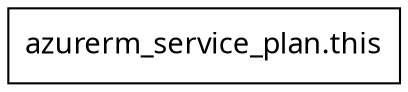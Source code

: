 digraph G {
  rankdir = "RL";
  node [shape = rect, fontname = "sans-serif"];
  "azurerm_service_plan.this" [label="azurerm_service_plan.this"];
}
